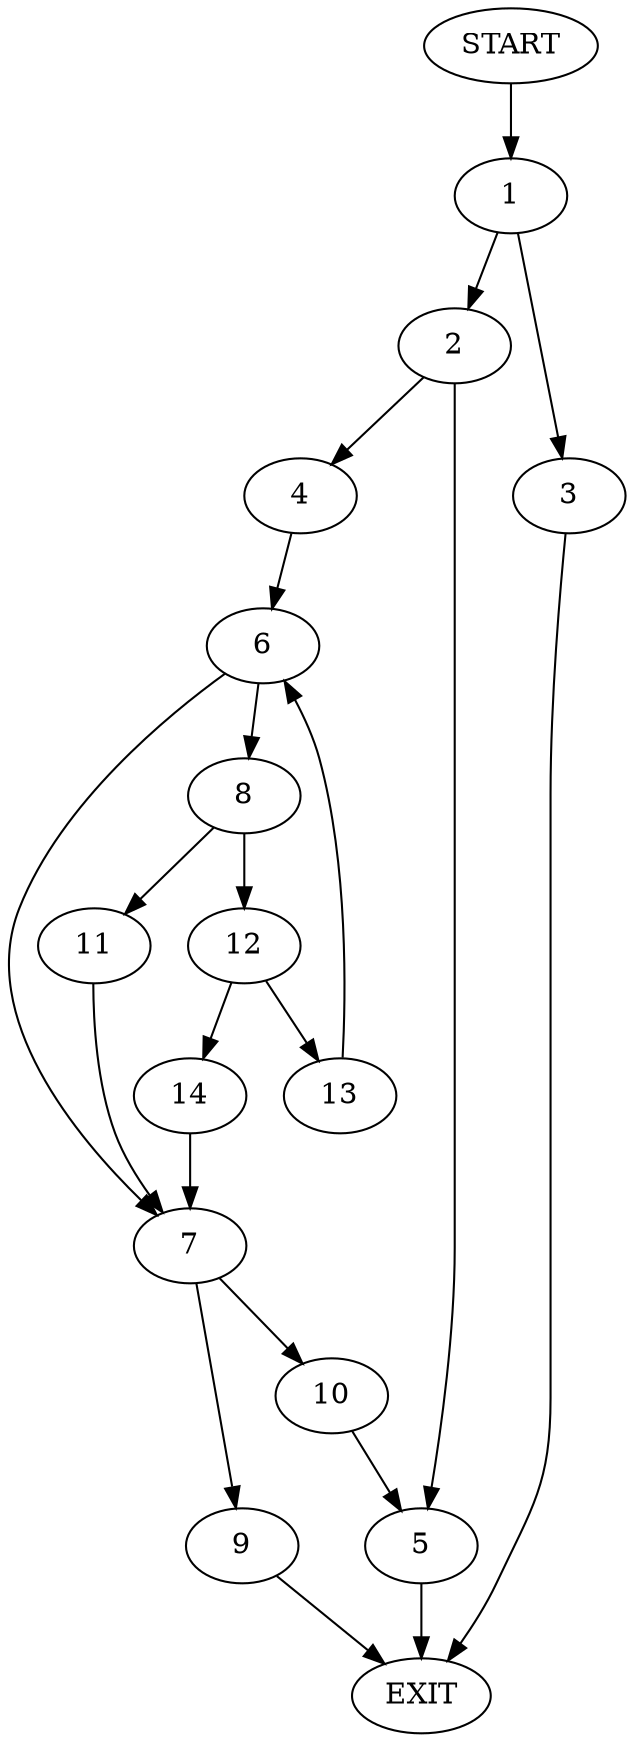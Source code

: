 digraph {
0 [label="START"]
15 [label="EXIT"]
0 -> 1
1 -> 2
1 -> 3
2 -> 4
2 -> 5
3 -> 15
4 -> 6
5 -> 15
6 -> 7
6 -> 8
7 -> 9
7 -> 10
8 -> 11
8 -> 12
11 -> 7
12 -> 13
12 -> 14
14 -> 7
13 -> 6
10 -> 5
9 -> 15
}
